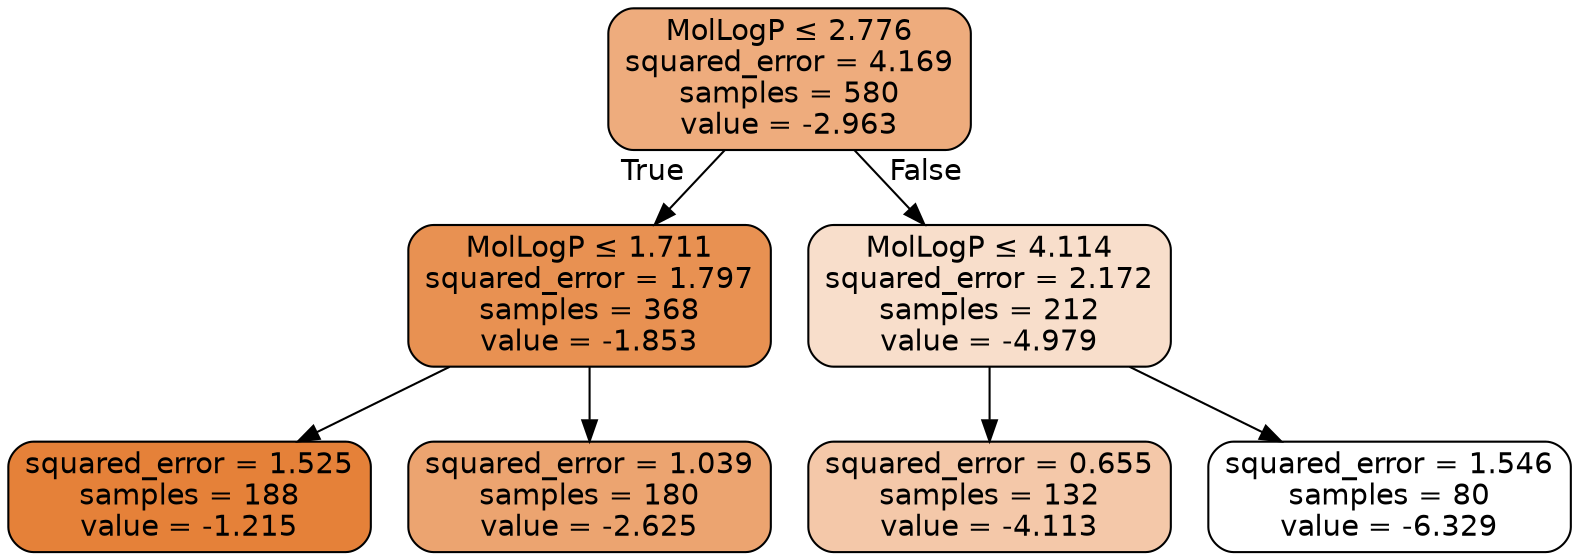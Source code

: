 digraph Tree {
node [shape=box, style="filled, rounded", color="black", fontname="helvetica"] ;
edge [fontname="helvetica"] ;
0 [label=<MolLogP &le; 2.776<br/>squared_error = 4.169<br/>samples = 580<br/>value = -2.963>, fillcolor="#eeac7d"] ;
1 [label=<MolLogP &le; 1.711<br/>squared_error = 1.797<br/>samples = 368<br/>value = -1.853>, fillcolor="#e89152"] ;
0 -> 1 [labeldistance=2.5, labelangle=45, headlabel="True"] ;
2 [label=<squared_error = 1.525<br/>samples = 188<br/>value = -1.215>, fillcolor="#e58139"] ;
1 -> 2 ;
3 [label=<squared_error = 1.039<br/>samples = 180<br/>value = -2.625>, fillcolor="#eca470"] ;
1 -> 3 ;
4 [label=<MolLogP &le; 4.114<br/>squared_error = 2.172<br/>samples = 212<br/>value = -4.979>, fillcolor="#f8decb"] ;
0 -> 4 [labeldistance=2.5, labelangle=-45, headlabel="False"] ;
5 [label=<squared_error = 0.655<br/>samples = 132<br/>value = -4.113>, fillcolor="#f4c8a9"] ;
4 -> 5 ;
6 [label=<squared_error = 1.546<br/>samples = 80<br/>value = -6.329>, fillcolor="#ffffff"] ;
4 -> 6 ;
}